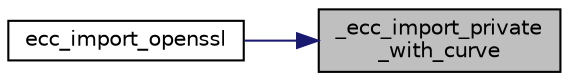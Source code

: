 digraph "_ecc_import_private_with_curve"
{
 // LATEX_PDF_SIZE
  edge [fontname="Helvetica",fontsize="10",labelfontname="Helvetica",labelfontsize="10"];
  node [fontname="Helvetica",fontsize="10",shape=record];
  rankdir="RL";
  Node19 [label="_ecc_import_private\l_with_curve",height=0.2,width=0.4,color="black", fillcolor="grey75", style="filled", fontcolor="black",tooltip=" "];
  Node19 -> Node20 [dir="back",color="midnightblue",fontsize="10",style="solid"];
  Node20 [label="ecc_import_openssl",height=0.2,width=0.4,color="black", fillcolor="white", style="filled",URL="$ecc__import__openssl_8c.html#a62e764a9d768652402f730abef32780a",tooltip=" "];
}
